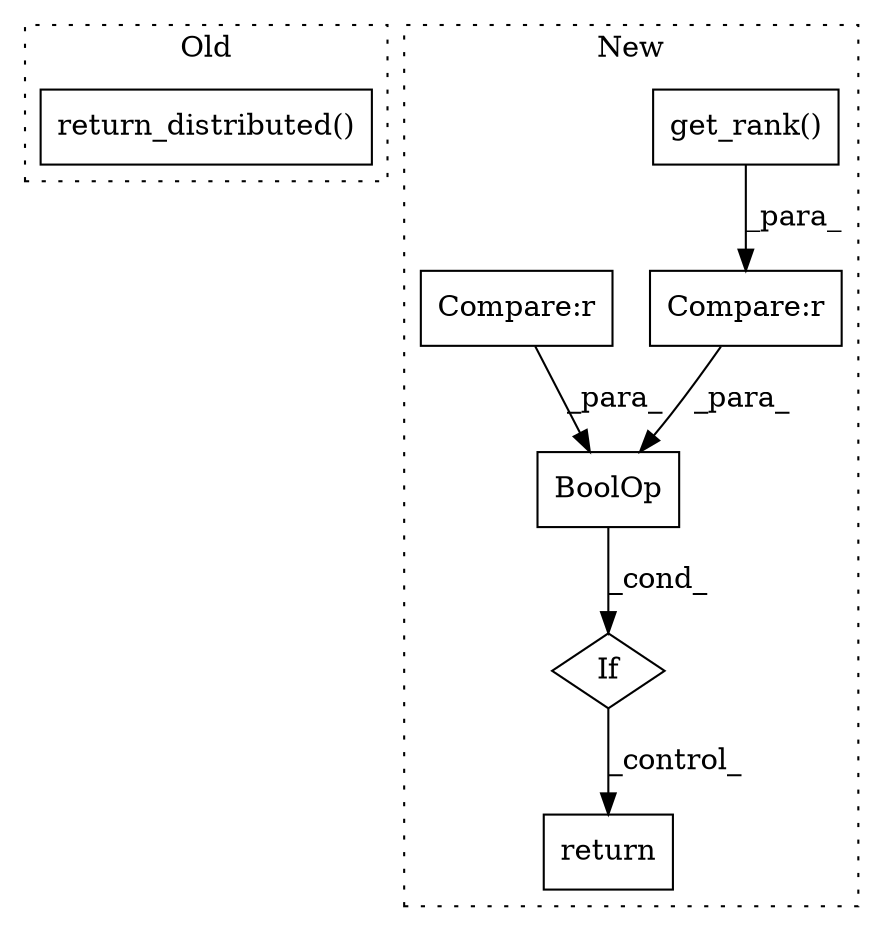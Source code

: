 digraph G {
subgraph cluster0 {
1 [label="return_distributed()" a="75" s="8973" l="25" shape="box"];
label = "Old";
style="dotted";
}
subgraph cluster1 {
2 [label="get_rank()" a="75" s="9284" l="28" shape="box"];
3 [label="If" a="96" s="9227" l="3" shape="diamond"];
4 [label="Compare:r" a="40" s="9265" l="48" shape="box"];
5 [label="Compare:r" a="40" s="9230" l="30" shape="box"];
6 [label="BoolOp" a="72" s="9230" l="83" shape="box"];
7 [label="return" a="93" s="9327" l="6" shape="box"];
label = "New";
style="dotted";
}
2 -> 4 [label="_para_"];
3 -> 7 [label="_control_"];
4 -> 6 [label="_para_"];
5 -> 6 [label="_para_"];
6 -> 3 [label="_cond_"];
}